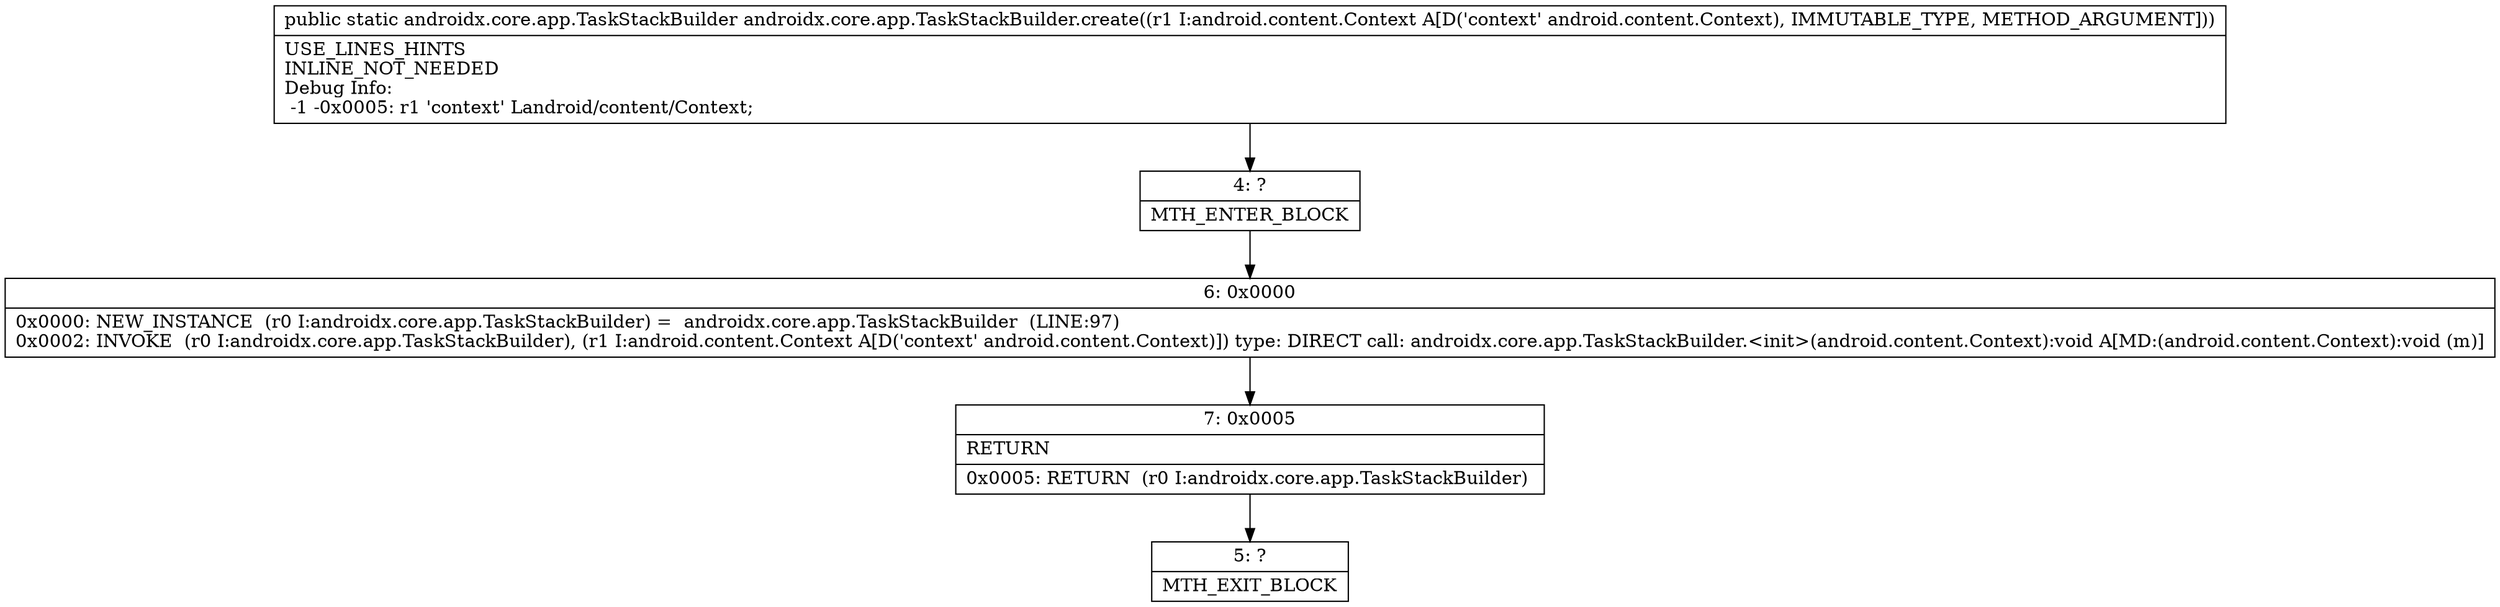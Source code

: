 digraph "CFG forandroidx.core.app.TaskStackBuilder.create(Landroid\/content\/Context;)Landroidx\/core\/app\/TaskStackBuilder;" {
Node_4 [shape=record,label="{4\:\ ?|MTH_ENTER_BLOCK\l}"];
Node_6 [shape=record,label="{6\:\ 0x0000|0x0000: NEW_INSTANCE  (r0 I:androidx.core.app.TaskStackBuilder) =  androidx.core.app.TaskStackBuilder  (LINE:97)\l0x0002: INVOKE  (r0 I:androidx.core.app.TaskStackBuilder), (r1 I:android.content.Context A[D('context' android.content.Context)]) type: DIRECT call: androidx.core.app.TaskStackBuilder.\<init\>(android.content.Context):void A[MD:(android.content.Context):void (m)]\l}"];
Node_7 [shape=record,label="{7\:\ 0x0005|RETURN\l|0x0005: RETURN  (r0 I:androidx.core.app.TaskStackBuilder) \l}"];
Node_5 [shape=record,label="{5\:\ ?|MTH_EXIT_BLOCK\l}"];
MethodNode[shape=record,label="{public static androidx.core.app.TaskStackBuilder androidx.core.app.TaskStackBuilder.create((r1 I:android.content.Context A[D('context' android.content.Context), IMMUTABLE_TYPE, METHOD_ARGUMENT]))  | USE_LINES_HINTS\lINLINE_NOT_NEEDED\lDebug Info:\l  \-1 \-0x0005: r1 'context' Landroid\/content\/Context;\l}"];
MethodNode -> Node_4;Node_4 -> Node_6;
Node_6 -> Node_7;
Node_7 -> Node_5;
}

